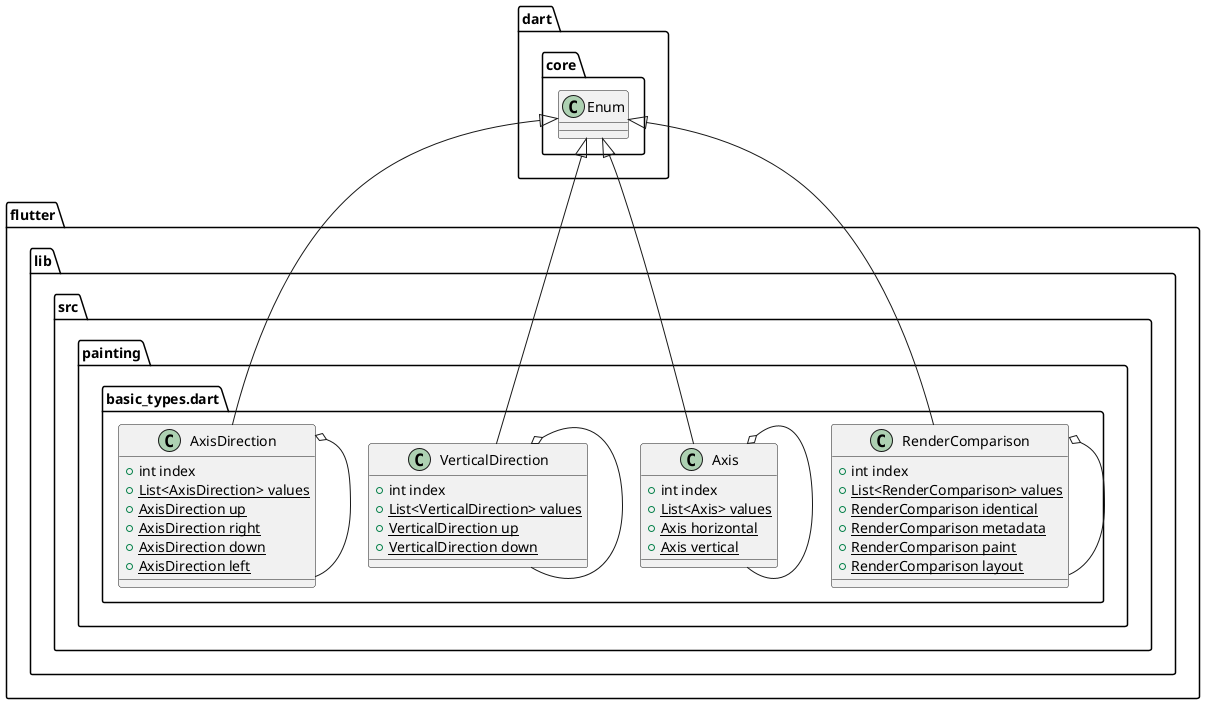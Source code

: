 @startuml
set namespaceSeparator ::

class "flutter::lib::src::painting::basic_types.dart::RenderComparison" {
  +int index
  {static} +List<RenderComparison> values
  {static} +RenderComparison identical
  {static} +RenderComparison metadata
  {static} +RenderComparison paint
  {static} +RenderComparison layout
}

"flutter::lib::src::painting::basic_types.dart::RenderComparison" o-- "flutter::lib::src::painting::basic_types.dart::RenderComparison"
"dart::core::Enum" <|-- "flutter::lib::src::painting::basic_types.dart::RenderComparison"

class "flutter::lib::src::painting::basic_types.dart::Axis" {
  +int index
  {static} +List<Axis> values
  {static} +Axis horizontal
  {static} +Axis vertical
}

"flutter::lib::src::painting::basic_types.dart::Axis" o-- "flutter::lib::src::painting::basic_types.dart::Axis"
"dart::core::Enum" <|-- "flutter::lib::src::painting::basic_types.dart::Axis"

class "flutter::lib::src::painting::basic_types.dart::VerticalDirection" {
  +int index
  {static} +List<VerticalDirection> values
  {static} +VerticalDirection up
  {static} +VerticalDirection down
}

"flutter::lib::src::painting::basic_types.dart::VerticalDirection" o-- "flutter::lib::src::painting::basic_types.dart::VerticalDirection"
"dart::core::Enum" <|-- "flutter::lib::src::painting::basic_types.dart::VerticalDirection"

class "flutter::lib::src::painting::basic_types.dart::AxisDirection" {
  +int index
  {static} +List<AxisDirection> values
  {static} +AxisDirection up
  {static} +AxisDirection right
  {static} +AxisDirection down
  {static} +AxisDirection left
}

"flutter::lib::src::painting::basic_types.dart::AxisDirection" o-- "flutter::lib::src::painting::basic_types.dart::AxisDirection"
"dart::core::Enum" <|-- "flutter::lib::src::painting::basic_types.dart::AxisDirection"


@enduml